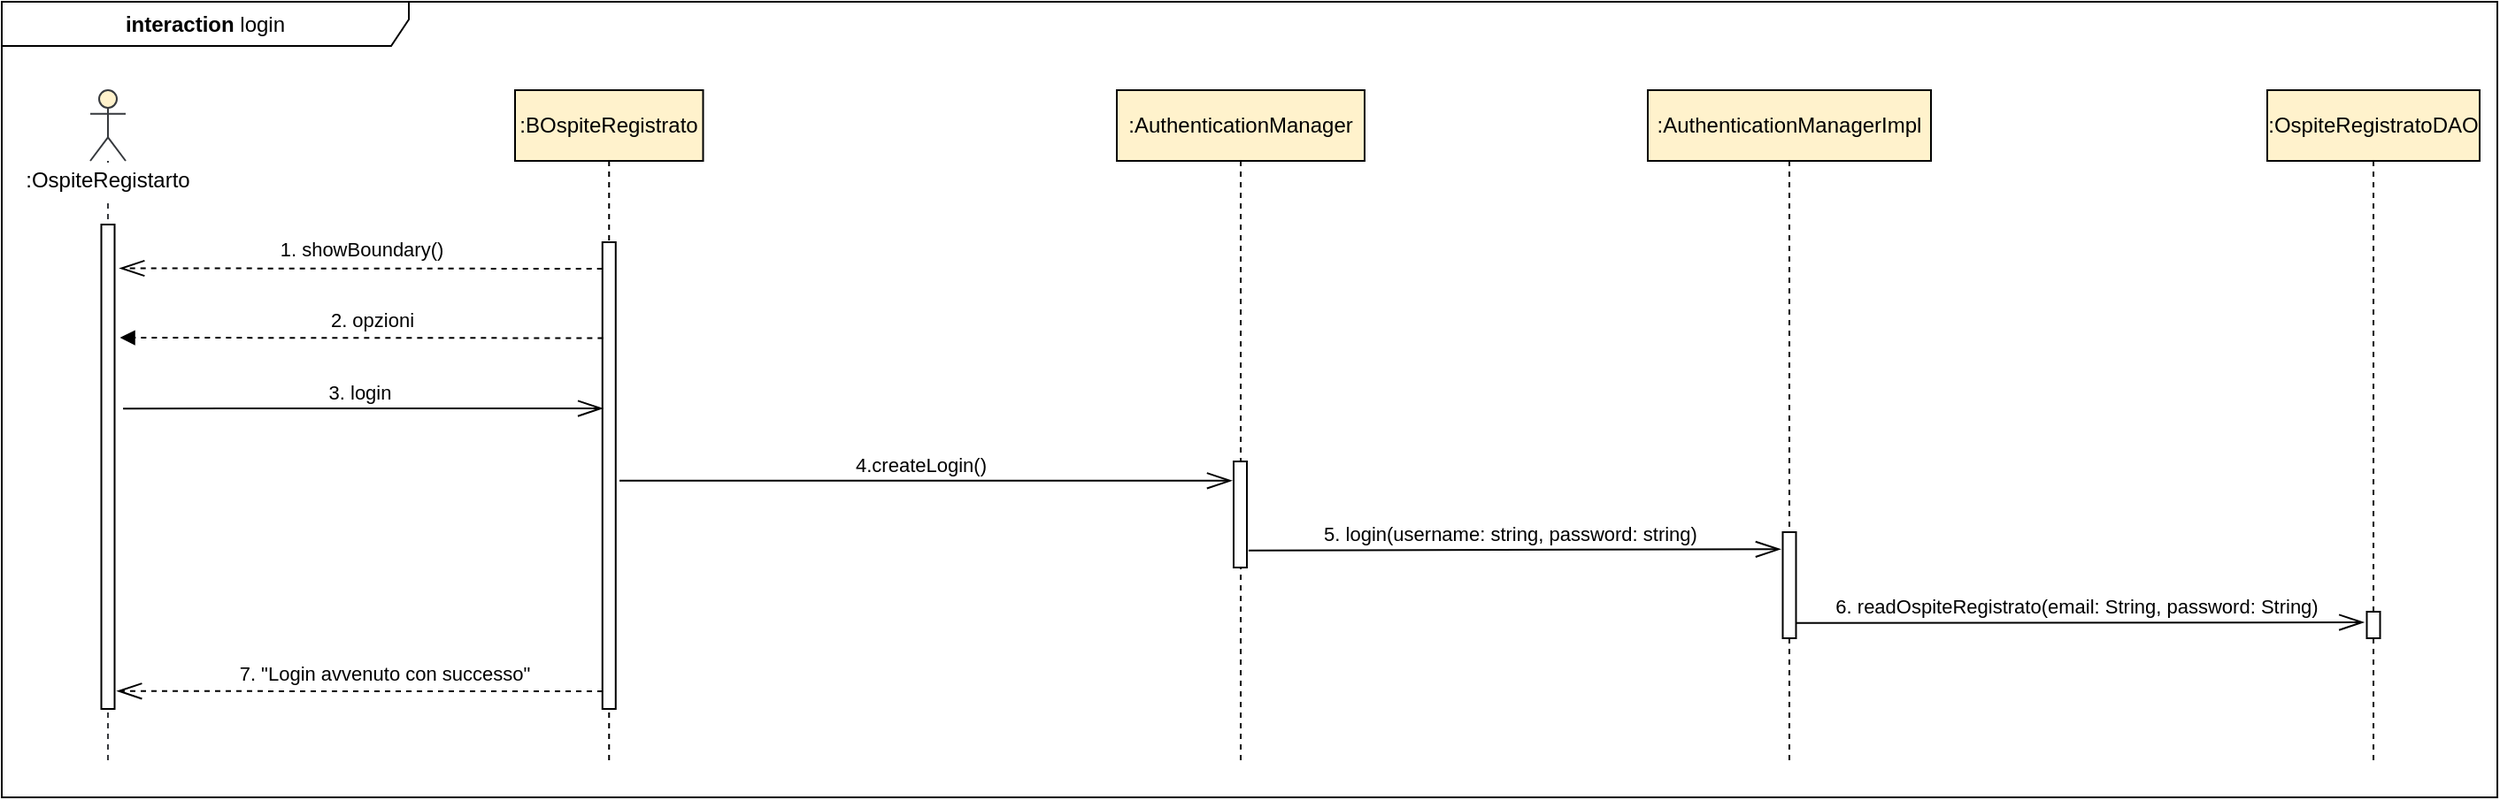 <mxfile version="13.9.9" type="device"><diagram id="FRb_3Novae2EB2wPqhmH" name="Pagina-1"><mxGraphModel dx="852" dy="2832" grid="1" gridSize="10" guides="1" tooltips="1" connect="1" arrows="1" fold="1" page="1" pageScale="1" pageWidth="827" pageHeight="1169" math="0" shadow="0"><root><mxCell id="0"/><mxCell id="1" parent="0"/><mxCell id="xayiScQ0wxh3JL7gQQo8-1" value="&lt;b&gt;interaction &lt;/b&gt;login" style="shape=umlFrame;whiteSpace=wrap;html=1;width=230;height=25;" parent="1" vertex="1"><mxGeometry x="110" y="-2270" width="1410" height="450" as="geometry"/></mxCell><mxCell id="xayiScQ0wxh3JL7gQQo8-2" value=":BOspiteRegistrato" style="shape=umlLifeline;perimeter=lifelinePerimeter;whiteSpace=wrap;html=1;container=1;collapsible=0;recursiveResize=0;outlineConnect=0;fillColor=#FFF2CC;" parent="1" vertex="1"><mxGeometry x="400" y="-2220" width="106.25" height="380" as="geometry"/></mxCell><mxCell id="xayiScQ0wxh3JL7gQQo8-3" value="" style="html=1;points=[];perimeter=orthogonalPerimeter;fillColor=#ffffff;" parent="xayiScQ0wxh3JL7gQQo8-2" vertex="1"><mxGeometry x="49.38" y="86" width="7.5" height="264" as="geometry"/></mxCell><mxCell id="xayiScQ0wxh3JL7gQQo8-5" value="" style="shape=umlLifeline;participant=umlActor;perimeter=lifelinePerimeter;whiteSpace=wrap;html=1;container=1;collapsible=0;recursiveResize=0;verticalAlign=top;spacingTop=36;outlineConnect=0;strokeColor=#36393d;fillColor=#FFF2CC;" parent="1" vertex="1"><mxGeometry x="160" y="-2220" width="20" height="380" as="geometry"/></mxCell><mxCell id="xayiScQ0wxh3JL7gQQo8-6" value="" style="html=1;points=[];perimeter=orthogonalPerimeter;fillColor=#ffffff;" parent="xayiScQ0wxh3JL7gQQo8-5" vertex="1"><mxGeometry x="6.25" y="76" width="7.5" height="274" as="geometry"/></mxCell><mxCell id="xayiScQ0wxh3JL7gQQo8-7" value=":OspiteRegistarto" style="text;html=1;strokeColor=none;align=center;verticalAlign=middle;whiteSpace=wrap;rounded=0;fillColor=#ffffff;" parent="1" vertex="1"><mxGeometry x="140" y="-2179" width="60" height="20" as="geometry"/></mxCell><mxCell id="xayiScQ0wxh3JL7gQQo8-8" value=":AuthenticationManagerImpl" style="shape=umlLifeline;perimeter=lifelinePerimeter;whiteSpace=wrap;html=1;container=1;collapsible=0;recursiveResize=0;outlineConnect=0;fillColor=#FFF2CC;" parent="1" vertex="1"><mxGeometry x="1040" y="-2220" width="160" height="380" as="geometry"/></mxCell><mxCell id="xayiScQ0wxh3JL7gQQo8-40" value="" style="html=1;points=[];perimeter=orthogonalPerimeter;fillColor=#ffffff;" parent="xayiScQ0wxh3JL7gQQo8-8" vertex="1"><mxGeometry x="76.25" y="250" width="7.5" height="60" as="geometry"/></mxCell><mxCell id="xayiScQ0wxh3JL7gQQo8-10" value=":AuthenticationManager" style="shape=umlLifeline;perimeter=lifelinePerimeter;whiteSpace=wrap;html=1;container=1;collapsible=0;recursiveResize=0;outlineConnect=0;fillColor=#FFF2CC;" parent="1" vertex="1"><mxGeometry x="740" y="-2220" width="140" height="380" as="geometry"/></mxCell><mxCell id="xayiScQ0wxh3JL7gQQo8-41" value="" style="html=1;points=[];perimeter=orthogonalPerimeter;fillColor=#ffffff;" parent="xayiScQ0wxh3JL7gQQo8-10" vertex="1"><mxGeometry x="66" y="210" width="7.5" height="60" as="geometry"/></mxCell><mxCell id="xayiScQ0wxh3JL7gQQo8-12" value=":OspiteRegistratoDAO" style="shape=umlLifeline;perimeter=lifelinePerimeter;whiteSpace=wrap;html=1;container=1;collapsible=0;recursiveResize=0;outlineConnect=0;fillColor=#FFF2CC;" parent="1" vertex="1"><mxGeometry x="1390" y="-2220" width="120" height="380" as="geometry"/></mxCell><mxCell id="xayiScQ0wxh3JL7gQQo8-39" value="" style="html=1;points=[];perimeter=orthogonalPerimeter;fillColor=#ffffff;" parent="xayiScQ0wxh3JL7gQQo8-12" vertex="1"><mxGeometry x="56.25" y="295" width="7.5" height="15" as="geometry"/></mxCell><mxCell id="xayiScQ0wxh3JL7gQQo8-17" value="&lt;font style=&quot;font-size: 11px&quot;&gt;7. &quot;Login avvenuto con successo&quot;&lt;/font&gt;" style="text;html=1;align=center;verticalAlign=middle;resizable=0;points=[];autosize=1;" parent="1" vertex="1"><mxGeometry x="235.95" y="-1900" width="180" height="20" as="geometry"/></mxCell><mxCell id="xayiScQ0wxh3JL7gQQo8-18" value="" style="endArrow=openThin;dashed=1;endFill=0;endSize=12;html=1;entryX=1.011;entryY=0.922;entryDx=0;entryDy=0;entryPerimeter=0;" parent="1" edge="1"><mxGeometry width="160" relative="1" as="geometry"><mxPoint x="449.5" y="-1880" as="sourcePoint"/><mxPoint x="175.102" y="-1880.092" as="targetPoint"/><Array as="points"/></mxGeometry></mxCell><mxCell id="xayiScQ0wxh3JL7gQQo8-31" value="&lt;span style=&quot;font-size: 11px&quot;&gt;1. showBoundary()&lt;/span&gt;" style="text;html=1;align=center;verticalAlign=middle;resizable=0;points=[];autosize=1;" parent="1" vertex="1"><mxGeometry x="258.03" y="-2140" width="110" height="20" as="geometry"/></mxCell><mxCell id="xayiScQ0wxh3JL7gQQo8-32" value="" style="endArrow=openThin;dashed=1;endFill=0;endSize=12;html=1;entryX=0.974;entryY=0.698;entryDx=0;entryDy=0;entryPerimeter=0;startSize=8;" parent="1" edge="1"><mxGeometry width="160" relative="1" as="geometry"><mxPoint x="449.35" y="-2119" as="sourcePoint"/><mxPoint x="176.585" y="-2119.26" as="targetPoint"/><Array as="points"/></mxGeometry></mxCell><mxCell id="xayiScQ0wxh3JL7gQQo8-33" value="&lt;span style=&quot;font-size: 11px&quot;&gt;2. opzioni&lt;/span&gt;" style="text;html=1;align=center;verticalAlign=middle;resizable=0;points=[];autosize=1;" parent="1" vertex="1"><mxGeometry x="289.48" y="-2100" width="60" height="20" as="geometry"/></mxCell><mxCell id="xayiScQ0wxh3JL7gQQo8-34" value="" style="endArrow=block;dashed=1;endFill=1;endSize=6;html=1;startSize=8;exitX=-0.14;exitY=0.06;exitDx=0;exitDy=0;exitPerimeter=0;" parent="1" edge="1"><mxGeometry width="160" relative="1" as="geometry"><mxPoint x="449.68" y="-2079.76" as="sourcePoint"/><mxPoint x="176.78" y="-2080" as="targetPoint"/><Array as="points"/></mxGeometry></mxCell><mxCell id="xayiScQ0wxh3JL7gQQo8-35" value="3. login" style="html=1;verticalAlign=bottom;startArrow=none;endArrow=openThin;startSize=6;startFill=0;endFill=0;endSize=12;exitX=1.011;exitY=0.616;exitDx=0;exitDy=0;exitPerimeter=0;entryX=-0.151;entryY=0.104;entryDx=0;entryDy=0;entryPerimeter=0;" parent="1" edge="1"><mxGeometry x="-0.016" relative="1" as="geometry"><mxPoint x="178.532" y="-2039.936" as="sourcePoint"/><mxPoint x="449.598" y="-2039.984" as="targetPoint"/><mxPoint as="offset"/></mxGeometry></mxCell><mxCell id="xayiScQ0wxh3JL7gQQo8-36" value="4.createLogin()" style="html=1;verticalAlign=bottom;startArrow=none;endArrow=openThin;startSize=6;startFill=0;endFill=0;endSize=12;exitX=1.283;exitY=0.511;exitDx=0;exitDy=0;exitPerimeter=0;entryX=-0.13;entryY=0.182;entryDx=0;entryDy=0;entryPerimeter=0;" parent="1" source="xayiScQ0wxh3JL7gQQo8-3" target="xayiScQ0wxh3JL7gQQo8-41" edge="1"><mxGeometry x="-0.016" relative="1" as="geometry"><mxPoint x="480.002" y="-1999.956" as="sourcePoint"/><mxPoint x="780" y="-1999" as="targetPoint"/><mxPoint as="offset"/></mxGeometry></mxCell><mxCell id="xayiScQ0wxh3JL7gQQo8-37" value="5. login(username: string, password: string)" style="html=1;verticalAlign=bottom;startArrow=none;endArrow=openThin;startSize=6;startFill=0;endFill=0;endSize=12;exitX=1.122;exitY=0.839;exitDx=0;exitDy=0;exitPerimeter=0;entryX=-0.167;entryY=0.161;entryDx=0;entryDy=0;entryPerimeter=0;" parent="1" source="xayiScQ0wxh3JL7gQQo8-41" target="xayiScQ0wxh3JL7gQQo8-40" edge="1"><mxGeometry x="-0.016" relative="1" as="geometry"><mxPoint x="810" y="-1960" as="sourcePoint"/><mxPoint x="1110" y="-1960" as="targetPoint"/><mxPoint as="offset"/></mxGeometry></mxCell><mxCell id="xayiScQ0wxh3JL7gQQo8-38" value="6. readOspiteRegistrato(email: String, password: String)" style="html=1;verticalAlign=bottom;startArrow=none;endArrow=openThin;startSize=6;startFill=0;endFill=0;endSize=12;exitX=0.989;exitY=0.856;exitDx=0;exitDy=0;exitPerimeter=0;entryX=-0.211;entryY=0.4;entryDx=0;entryDy=0;entryPerimeter=0;" parent="1" source="xayiScQ0wxh3JL7gQQo8-40" target="xayiScQ0wxh3JL7gQQo8-39" edge="1"><mxGeometry x="-0.016" relative="1" as="geometry"><mxPoint x="1140" y="-1919" as="sourcePoint"/><mxPoint x="1430" y="-1919" as="targetPoint"/><mxPoint as="offset"/></mxGeometry></mxCell></root></mxGraphModel></diagram></mxfile>